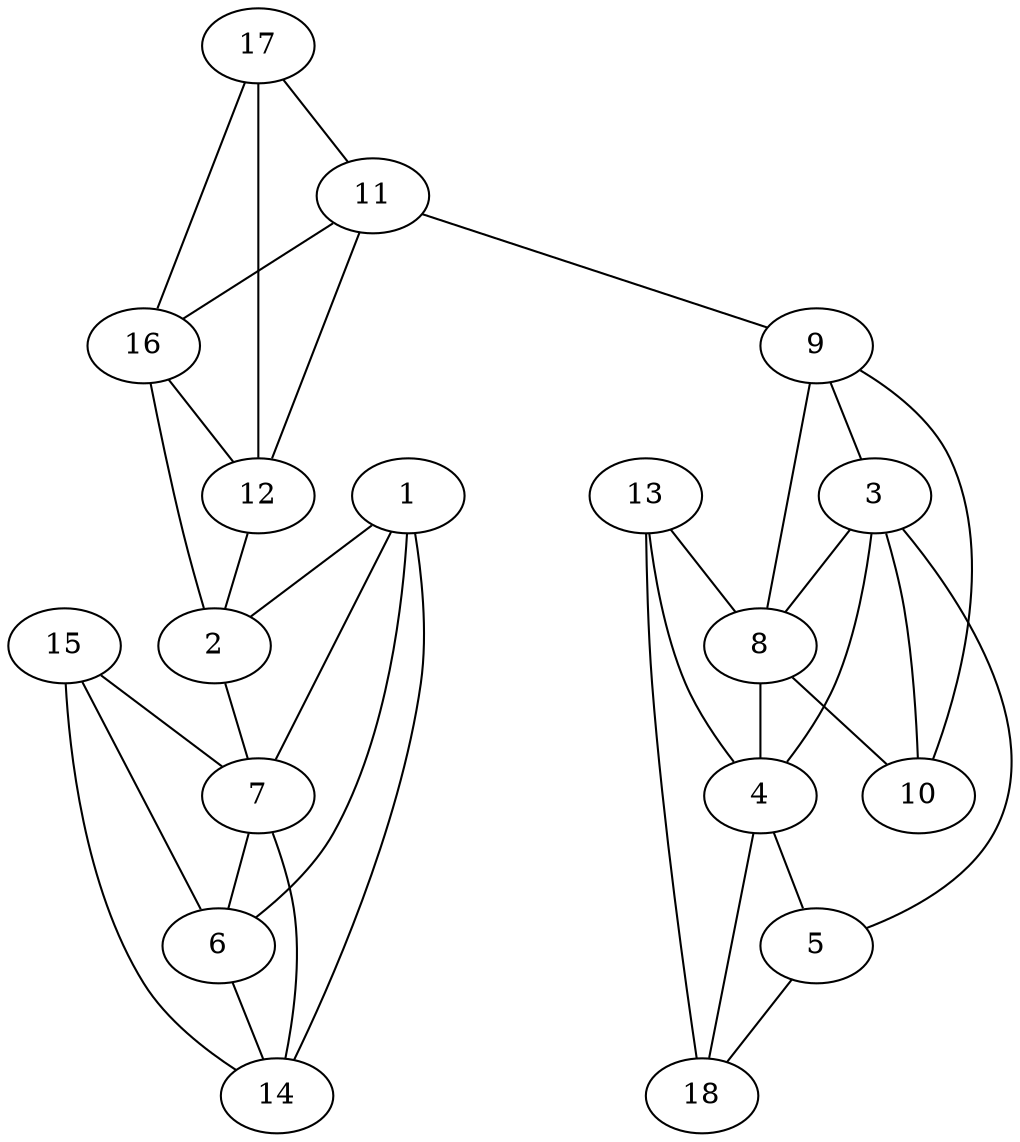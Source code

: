 graph pdb1fgl {
	1	 [aaLength=5,
		sequence=FADKV,
		type=0];
	2	 [aaLength=12,
		sequence=PKTAENFRALST,
		type=0];
	1 -- 2	 [distance0="14.13068",
		frequency=1,
		type0=1];
	6	 [aaLength=8,
		sequence=PTVFFDIA,
		type=1];
	1 -- 6	 [distance0="24.64968",
		frequency=1,
		type0=3];
	7	 [aaLength=9,
		sequence=PLGRVSFEL,
		type=1];
	1 -- 7	 [distance0="15.73553",
		frequency=1,
		type0=2];
	2 -- 7	 [distance0="14.02235",
		frequency=1,
		type0=1];
	3	 [aaLength=5,
		sequence=TEWLD,
		type=0];
	4	 [aaLength=8,
		sequence=GMNIVEAM,
		type=0];
	3 -- 4	 [distance0="19.18521",
		frequency=1,
		type0=1];
	8	 [aaLength=8,
		sequence=VVFGKVKE,
		type=1];
	3 -- 8	 [distance0="21.47409",
		distance1="3.0",
		frequency=2,
		type0=2,
		type1=4];
	10	 [aaLength=6,
		sequence=QFFICT,
		type=1];
	3 -- 10	 [distance0="21.47409",
		frequency=1,
		type0=3];
	5	 [aaLength=4,
		sequence=ERFG,
		type=0];
	4 -- 5	 [distance0="11.29373",
		distance1="0.0",
		frequency=2,
		type0=1,
		type1=5];
	18	 [aaLength=4,
		sequence=SRNG,
		type=2];
	4 -- 18	 [distance0="14.32292",
		frequency=1,
		type0=2];
	5 -- 3	 [distance0="29.6004",
		frequency=1,
		type0=3];
	5 -- 18	 [distance0="4.009243",
		distance1="0.0",
		frequency=2,
		type0=1,
		type1=5];
	14	 [aaLength=8,
		sequence=PTVFFDIA,
		type=1];
	6 -- 14	 [distance0="0.0",
		distance1="0.0",
		frequency=2,
		type0=1,
		type1=5];
	7 -- 6	 [distance0="12.0",
		frequency=1,
		type0=1];
	7 -- 14	 [distance0="12.0",
		frequency=1,
		type0=2];
	8 -- 4	 [distance0="22.25513",
		distance1="0.0",
		frequency=2,
		type0=3,
		type1=5];
	8 -- 10	 [distance0="16.0",
		frequency=1,
		type0=1];
	9	 [aaLength=6,
		sequence=GILSMA,
		type=1];
	9 -- 3	 [distance0="30.43249",
		frequency=1,
		type0=2];
	9 -- 8	 [distance0="31.0",
		frequency=1,
		type0=3];
	9 -- 10	 [distance0="15.0",
		distance1="9.0",
		frequency=2,
		type0=1,
		type1=4];
	11	 [aaLength=4,
		sequence=MCQG,
		type=1];
	12	 [aaLength=7,
		sequence=GSCFHRI,
		type=1];
	11 -- 12	 [distance0="11.0",
		frequency=1,
		type0=1];
	11 -- 9	 [distance0="31.0",
		frequency=1,
		type0=4];
	16	 [aaLength=4,
		sequence=GEKG,
		type=2];
	11 -- 16	 [distance0="20.73934",
		frequency=1,
		type0=2];
	12 -- 2	 [distance0="20.01565",
		frequency=1,
		type0=3];
	13	 [aaLength=10,
		sequence=KITIADCGQL,
		type=1];
	13 -- 4	 [distance0="28.83212",
		frequency=1,
		type0=2];
	13 -- 8	 [distance0="28.0",
		frequency=1,
		type0=1];
	13 -- 18	 [distance0="28.95423",
		frequency=1,
		type0=3];
	14 -- 1	 [distance0="24.64968",
		frequency=1,
		type0=3];
	15	 [aaLength=4,
		sequence=VDGE,
		type=2];
	15 -- 6	 [distance0="26.86443",
		frequency=1,
		type0=2];
	15 -- 7	 [distance0="25.95568",
		distance1="0.0",
		frequency=2,
		type0=1,
		type1=5];
	15 -- 14	 [distance0="26.86443",
		frequency=1,
		type0=3];
	16 -- 2	 [distance0="14.23487",
		frequency=1,
		type0=2];
	16 -- 12	 [distance0="11.53777",
		distance1="4.0",
		frequency=2,
		type0=1,
		type1=4];
	17	 [aaLength=4,
		sequence=IPGF,
		type=2];
	17 -- 12	 [distance0="26.8417",
		frequency=1,
		type0=2];
	17 -- 11	 [distance0="26.21978",
		distance1="0.0",
		frequency=2,
		type0=1,
		type1=5];
	17 -- 16	 [distance0="34.27891",
		frequency=1,
		type0=3];
}
